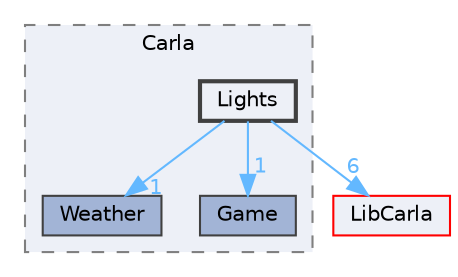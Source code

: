 digraph "Lights"
{
 // INTERACTIVE_SVG=YES
 // LATEX_PDF_SIZE
  bgcolor="transparent";
  edge [fontname=Helvetica,fontsize=10,labelfontname=Helvetica,labelfontsize=10];
  node [fontname=Helvetica,fontsize=10,shape=box,height=0.2,width=0.4];
  compound=true
  subgraph clusterdir_8fc34afb5f07a67966c78bf5319f94ae {
    graph [ bgcolor="#edf0f7", pencolor="grey50", label="Carla", fontname=Helvetica,fontsize=10 style="filled,dashed", URL="dir_8fc34afb5f07a67966c78bf5319f94ae.html",tooltip=""]
  dir_b3a8bd261fb98563f858806beb7e2741 [label="Weather", fillcolor="#a2b4d6", color="grey25", style="filled", URL="dir_b3a8bd261fb98563f858806beb7e2741.html",tooltip=""];
  dir_b708e75f0564cefaa95a07ef1c60fa1d [label="Game", fillcolor="#a2b4d6", color="grey25", style="filled", URL="dir_b708e75f0564cefaa95a07ef1c60fa1d.html",tooltip=""];
  dir_300f092198dff90fa236d1c5a9b26b0c [label="Lights", fillcolor="#edf0f7", color="grey25", style="filled,bold", URL="dir_300f092198dff90fa236d1c5a9b26b0c.html",tooltip=""];
  }
  dir_1604d568fa4d964dfa9079b701bbfa07 [label="LibCarla", fillcolor="#edf0f7", color="red", style="filled", URL="dir_1604d568fa4d964dfa9079b701bbfa07.html",tooltip=""];
  dir_300f092198dff90fa236d1c5a9b26b0c->dir_1604d568fa4d964dfa9079b701bbfa07 [headlabel="6", labeldistance=1.5 headhref="dir_000021_000020.html" href="dir_000021_000020.html" color="steelblue1" fontcolor="steelblue1"];
  dir_300f092198dff90fa236d1c5a9b26b0c->dir_b3a8bd261fb98563f858806beb7e2741 [headlabel="1", labeldistance=1.5 headhref="dir_000021_000073.html" href="dir_000021_000073.html" color="steelblue1" fontcolor="steelblue1"];
  dir_300f092198dff90fa236d1c5a9b26b0c->dir_b708e75f0564cefaa95a07ef1c60fa1d [headlabel="1", labeldistance=1.5 headhref="dir_000021_000017.html" href="dir_000021_000017.html" color="steelblue1" fontcolor="steelblue1"];
}
